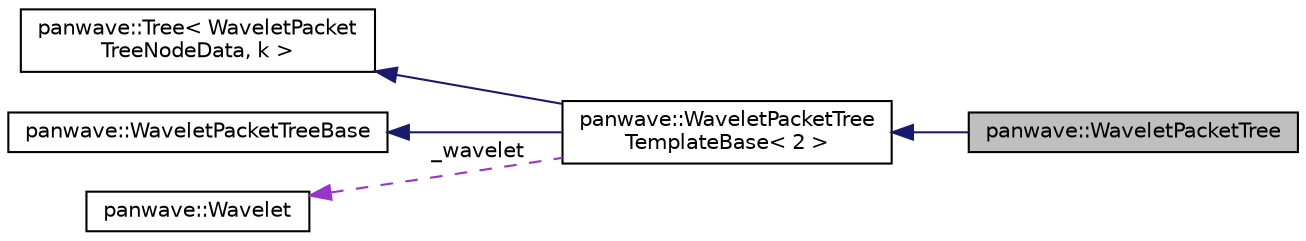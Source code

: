 digraph "panwave::WaveletPacketTree"
{
  edge [fontname="Helvetica",fontsize="10",labelfontname="Helvetica",labelfontsize="10"];
  node [fontname="Helvetica",fontsize="10",shape=record];
  rankdir="LR";
  Node4 [label="panwave::WaveletPacketTree",height=0.2,width=0.4,color="black", fillcolor="grey75", style="filled", fontcolor="black"];
  Node5 -> Node4 [dir="back",color="midnightblue",fontsize="10",style="solid",fontname="Helvetica"];
  Node5 [label="panwave::WaveletPacketTree\lTemplateBase\< 2 \>",height=0.2,width=0.4,color="black", fillcolor="white", style="filled",URL="$classpanwave_1_1WaveletPacketTreeTemplateBase.html"];
  Node6 -> Node5 [dir="back",color="midnightblue",fontsize="10",style="solid",fontname="Helvetica"];
  Node6 [label="panwave::Tree\< WaveletPacket\lTreeNodeData, k \>",height=0.2,width=0.4,color="black", fillcolor="white", style="filled",URL="$classpanwave_1_1Tree.html"];
  Node7 -> Node5 [dir="back",color="midnightblue",fontsize="10",style="solid",fontname="Helvetica"];
  Node7 [label="panwave::WaveletPacketTreeBase",height=0.2,width=0.4,color="black", fillcolor="white", style="filled",URL="$classpanwave_1_1WaveletPacketTreeBase.html"];
  Node8 -> Node5 [dir="back",color="darkorchid3",fontsize="10",style="dashed",label=" _wavelet" ,fontname="Helvetica"];
  Node8 [label="panwave::Wavelet",height=0.2,width=0.4,color="black", fillcolor="white", style="filled",URL="$classpanwave_1_1Wavelet.html"];
}
